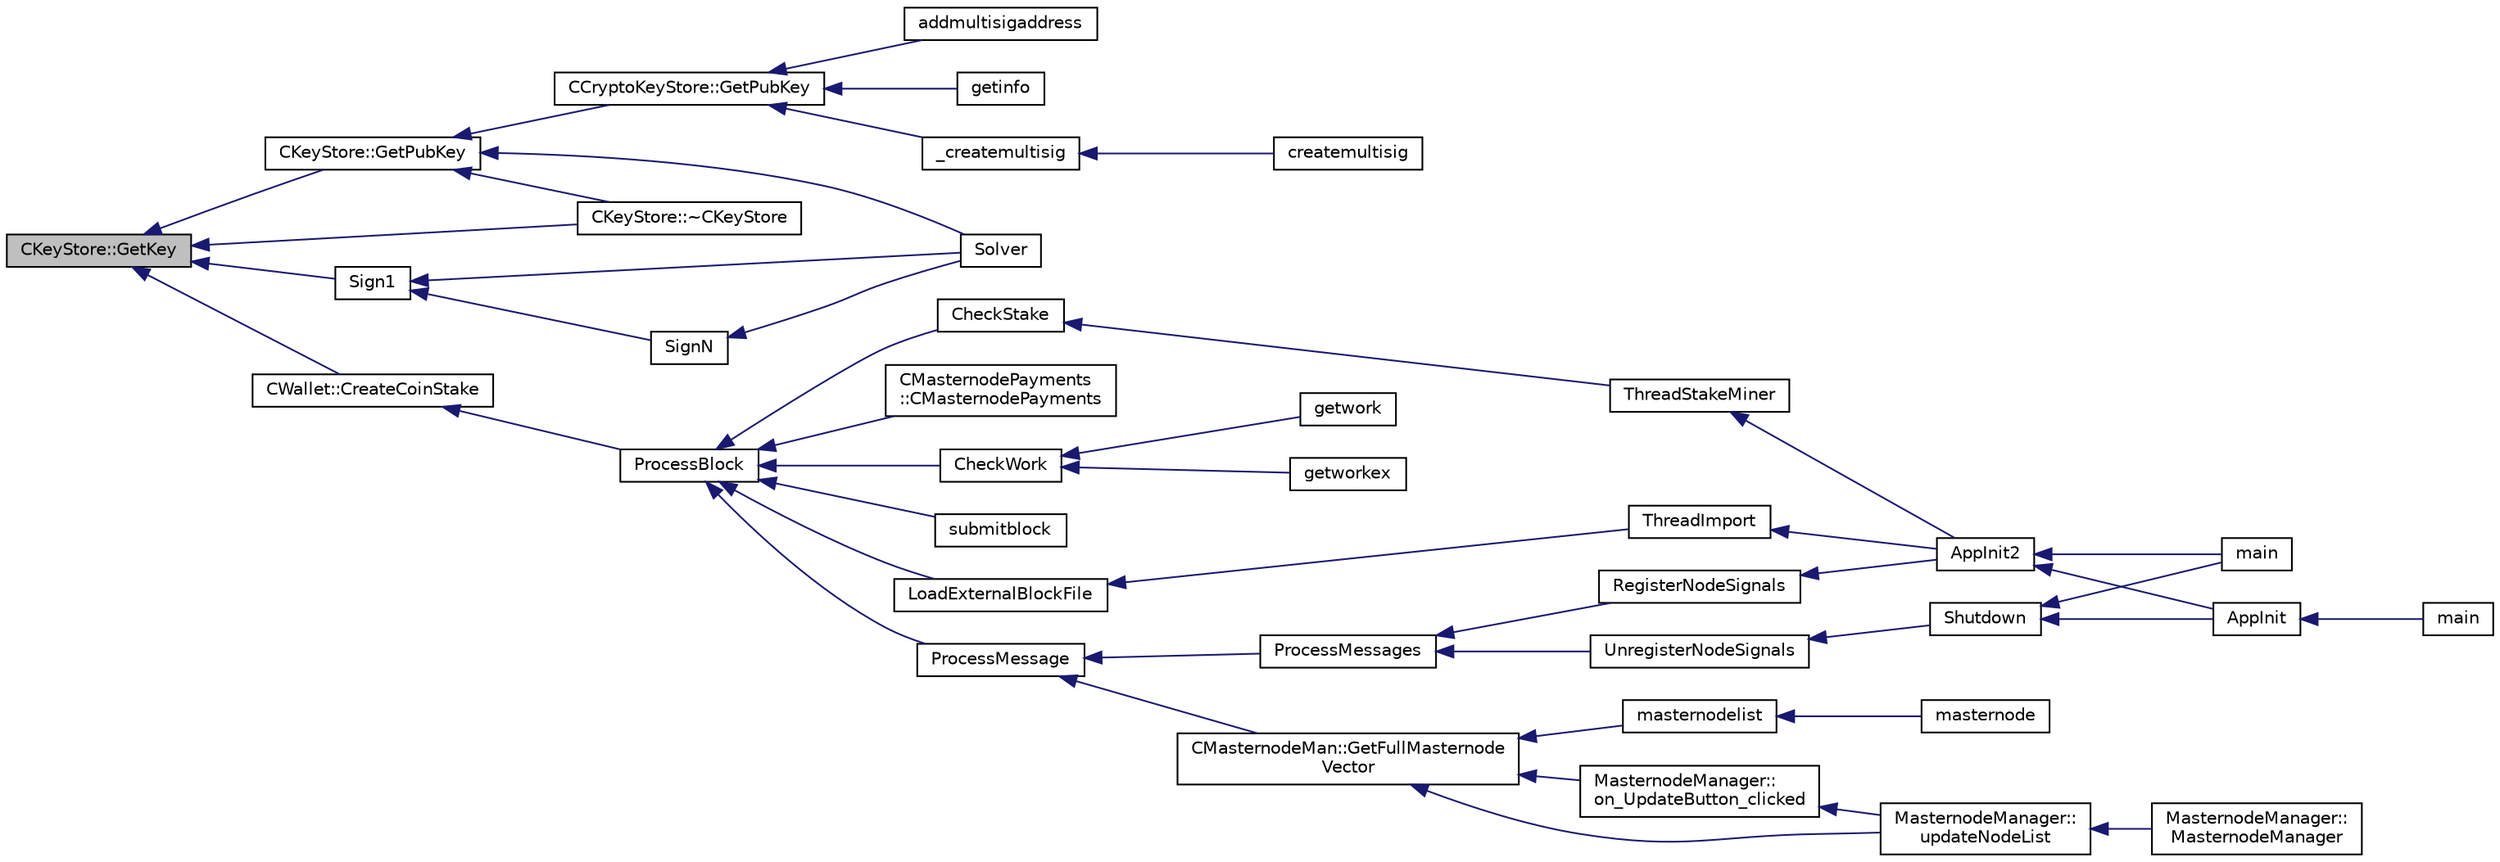 digraph "CKeyStore::GetKey"
{
  edge [fontname="Helvetica",fontsize="10",labelfontname="Helvetica",labelfontsize="10"];
  node [fontname="Helvetica",fontsize="10",shape=record];
  rankdir="LR";
  Node124 [label="CKeyStore::GetKey",height=0.2,width=0.4,color="black", fillcolor="grey75", style="filled", fontcolor="black"];
  Node124 -> Node125 [dir="back",color="midnightblue",fontsize="10",style="solid",fontname="Helvetica"];
  Node125 [label="CKeyStore::GetPubKey",height=0.2,width=0.4,color="black", fillcolor="white", style="filled",URL="$d0/dc3/class_c_key_store.html#ab83687ea4c9df138b21f6ec3e9809f42"];
  Node125 -> Node126 [dir="back",color="midnightblue",fontsize="10",style="solid",fontname="Helvetica"];
  Node126 [label="CCryptoKeyStore::GetPubKey",height=0.2,width=0.4,color="black", fillcolor="white", style="filled",URL="$db/dad/class_c_crypto_key_store.html#a20b474adfe6900bb36cd4fd6f9c31380"];
  Node126 -> Node127 [dir="back",color="midnightblue",fontsize="10",style="solid",fontname="Helvetica"];
  Node127 [label="getinfo",height=0.2,width=0.4,color="black", fillcolor="white", style="filled",URL="$db/d48/rpcmisc_8cpp.html#a70335b93783d51e48d276a1e08bd721a"];
  Node126 -> Node128 [dir="back",color="midnightblue",fontsize="10",style="solid",fontname="Helvetica"];
  Node128 [label="_createmultisig",height=0.2,width=0.4,color="black", fillcolor="white", style="filled",URL="$df/d1d/rpcwallet_8cpp.html#aca53a9372c92e81fc665cbdeb8fcdbc5"];
  Node128 -> Node129 [dir="back",color="midnightblue",fontsize="10",style="solid",fontname="Helvetica"];
  Node129 [label="createmultisig",height=0.2,width=0.4,color="black", fillcolor="white", style="filled",URL="$df/d1d/rpcwallet_8cpp.html#a10f145bcadd06025abb3b065e2fa7a84"];
  Node126 -> Node130 [dir="back",color="midnightblue",fontsize="10",style="solid",fontname="Helvetica"];
  Node130 [label="addmultisigaddress",height=0.2,width=0.4,color="black", fillcolor="white", style="filled",URL="$df/d1d/rpcwallet_8cpp.html#a01e8a83cbd4209f10c71719383d7ca2d"];
  Node125 -> Node131 [dir="back",color="midnightblue",fontsize="10",style="solid",fontname="Helvetica"];
  Node131 [label="CKeyStore::~CKeyStore",height=0.2,width=0.4,color="black", fillcolor="white", style="filled",URL="$d0/dc3/class_c_key_store.html#a9bfaef2bcd6effc467a96043f44044a0"];
  Node125 -> Node132 [dir="back",color="midnightblue",fontsize="10",style="solid",fontname="Helvetica"];
  Node132 [label="Solver",height=0.2,width=0.4,color="black", fillcolor="white", style="filled",URL="$de/d7f/script_8h.html#a8e31b29d5a654a570c493f7aa9c3abd9"];
  Node124 -> Node131 [dir="back",color="midnightblue",fontsize="10",style="solid",fontname="Helvetica"];
  Node124 -> Node133 [dir="back",color="midnightblue",fontsize="10",style="solid",fontname="Helvetica"];
  Node133 [label="Sign1",height=0.2,width=0.4,color="black", fillcolor="white", style="filled",URL="$dd/d0f/script_8cpp.html#a69a9e5f9a88e729142cf556292154f2f"];
  Node133 -> Node134 [dir="back",color="midnightblue",fontsize="10",style="solid",fontname="Helvetica"];
  Node134 [label="SignN",height=0.2,width=0.4,color="black", fillcolor="white", style="filled",URL="$dd/d0f/script_8cpp.html#a2230b054e152c344e60125bf7f994473"];
  Node134 -> Node132 [dir="back",color="midnightblue",fontsize="10",style="solid",fontname="Helvetica"];
  Node133 -> Node132 [dir="back",color="midnightblue",fontsize="10",style="solid",fontname="Helvetica"];
  Node124 -> Node135 [dir="back",color="midnightblue",fontsize="10",style="solid",fontname="Helvetica"];
  Node135 [label="CWallet::CreateCoinStake",height=0.2,width=0.4,color="black", fillcolor="white", style="filled",URL="$d2/de5/class_c_wallet.html#a644df129468440aa36f49ca3716a3c19"];
  Node135 -> Node136 [dir="back",color="midnightblue",fontsize="10",style="solid",fontname="Helvetica"];
  Node136 [label="ProcessBlock",height=0.2,width=0.4,color="black", fillcolor="white", style="filled",URL="$d4/dbf/main_8h.html#a7c8a7be3439bb5e1e40548a332a3cf29"];
  Node136 -> Node137 [dir="back",color="midnightblue",fontsize="10",style="solid",fontname="Helvetica"];
  Node137 [label="LoadExternalBlockFile",height=0.2,width=0.4,color="black", fillcolor="white", style="filled",URL="$df/d0a/main_8cpp.html#afbdbbb5a1b376748e5460cbcf644a9af"];
  Node137 -> Node138 [dir="back",color="midnightblue",fontsize="10",style="solid",fontname="Helvetica"];
  Node138 [label="ThreadImport",height=0.2,width=0.4,color="black", fillcolor="white", style="filled",URL="$d4/dbf/main_8h.html#a0189c34248cd89bbbe20d4d6045bd7c9"];
  Node138 -> Node139 [dir="back",color="midnightblue",fontsize="10",style="solid",fontname="Helvetica"];
  Node139 [label="AppInit2",height=0.2,width=0.4,color="black", fillcolor="white", style="filled",URL="$d8/dc0/init_8h.html#a1a4c1bfbf6ba1db77e988b89b9cadfd3",tooltip="Initialize ion. "];
  Node139 -> Node140 [dir="back",color="midnightblue",fontsize="10",style="solid",fontname="Helvetica"];
  Node140 [label="AppInit",height=0.2,width=0.4,color="black", fillcolor="white", style="filled",URL="$d4/d35/iond_8cpp.html#ac59316b767e6984e1285f0531275286b"];
  Node140 -> Node141 [dir="back",color="midnightblue",fontsize="10",style="solid",fontname="Helvetica"];
  Node141 [label="main",height=0.2,width=0.4,color="black", fillcolor="white", style="filled",URL="$d4/d35/iond_8cpp.html#a0ddf1224851353fc92bfbff6f499fa97"];
  Node139 -> Node142 [dir="back",color="midnightblue",fontsize="10",style="solid",fontname="Helvetica"];
  Node142 [label="main",height=0.2,width=0.4,color="black", fillcolor="white", style="filled",URL="$d5/d2d/ion_8cpp.html#a0ddf1224851353fc92bfbff6f499fa97"];
  Node136 -> Node143 [dir="back",color="midnightblue",fontsize="10",style="solid",fontname="Helvetica"];
  Node143 [label="ProcessMessage",height=0.2,width=0.4,color="black", fillcolor="white", style="filled",URL="$df/d0a/main_8cpp.html#a8ba92b1a4bce3c835e887a9073d17d8e"];
  Node143 -> Node144 [dir="back",color="midnightblue",fontsize="10",style="solid",fontname="Helvetica"];
  Node144 [label="ProcessMessages",height=0.2,width=0.4,color="black", fillcolor="white", style="filled",URL="$d4/dbf/main_8h.html#a196f9318f02448b85b28d612698934fd"];
  Node144 -> Node145 [dir="back",color="midnightblue",fontsize="10",style="solid",fontname="Helvetica"];
  Node145 [label="RegisterNodeSignals",height=0.2,width=0.4,color="black", fillcolor="white", style="filled",URL="$d4/dbf/main_8h.html#ab02615ff65f91d69f8d786ec900baa8a",tooltip="Register with a network node to receive its signals. "];
  Node145 -> Node139 [dir="back",color="midnightblue",fontsize="10",style="solid",fontname="Helvetica"];
  Node144 -> Node146 [dir="back",color="midnightblue",fontsize="10",style="solid",fontname="Helvetica"];
  Node146 [label="UnregisterNodeSignals",height=0.2,width=0.4,color="black", fillcolor="white", style="filled",URL="$d4/dbf/main_8h.html#a3ef0cc6e9d9d6435ee2a5569244d6ebd",tooltip="Unregister a network node. "];
  Node146 -> Node147 [dir="back",color="midnightblue",fontsize="10",style="solid",fontname="Helvetica"];
  Node147 [label="Shutdown",height=0.2,width=0.4,color="black", fillcolor="white", style="filled",URL="$d8/dc0/init_8h.html#ac5f038c2b480cf9ef5e19e3eba8dbaf9"];
  Node147 -> Node140 [dir="back",color="midnightblue",fontsize="10",style="solid",fontname="Helvetica"];
  Node147 -> Node142 [dir="back",color="midnightblue",fontsize="10",style="solid",fontname="Helvetica"];
  Node143 -> Node148 [dir="back",color="midnightblue",fontsize="10",style="solid",fontname="Helvetica"];
  Node148 [label="CMasternodeMan::GetFullMasternode\lVector",height=0.2,width=0.4,color="black", fillcolor="white", style="filled",URL="$dc/d6b/class_c_masternode_man.html#ab39e213a7601e1bef2eba1d5d63206f5"];
  Node148 -> Node149 [dir="back",color="midnightblue",fontsize="10",style="solid",fontname="Helvetica"];
  Node149 [label="MasternodeManager::\lupdateNodeList",height=0.2,width=0.4,color="black", fillcolor="white", style="filled",URL="$d9/d70/class_masternode_manager.html#a5485a8bd6ccf673027165cc1207dfae9"];
  Node149 -> Node150 [dir="back",color="midnightblue",fontsize="10",style="solid",fontname="Helvetica"];
  Node150 [label="MasternodeManager::\lMasternodeManager",height=0.2,width=0.4,color="black", fillcolor="white", style="filled",URL="$d9/d70/class_masternode_manager.html#ad18cb99065e056e6b791e2356de826bf"];
  Node148 -> Node151 [dir="back",color="midnightblue",fontsize="10",style="solid",fontname="Helvetica"];
  Node151 [label="MasternodeManager::\lon_UpdateButton_clicked",height=0.2,width=0.4,color="black", fillcolor="white", style="filled",URL="$d9/d70/class_masternode_manager.html#ae8d07b4d869e3eb09fe1be445eff0430"];
  Node151 -> Node149 [dir="back",color="midnightblue",fontsize="10",style="solid",fontname="Helvetica"];
  Node148 -> Node152 [dir="back",color="midnightblue",fontsize="10",style="solid",fontname="Helvetica"];
  Node152 [label="masternodelist",height=0.2,width=0.4,color="black", fillcolor="white", style="filled",URL="$d5/d6b/rpcstashedsend_8cpp.html#a3a7ed7e37f21eb2912afc6e776f7236c"];
  Node152 -> Node153 [dir="back",color="midnightblue",fontsize="10",style="solid",fontname="Helvetica"];
  Node153 [label="masternode",height=0.2,width=0.4,color="black", fillcolor="white", style="filled",URL="$d5/d6b/rpcstashedsend_8cpp.html#a30609e443aeb47c29ed0878d16b1b5e1"];
  Node136 -> Node154 [dir="back",color="midnightblue",fontsize="10",style="solid",fontname="Helvetica"];
  Node154 [label="CMasternodePayments\l::CMasternodePayments",height=0.2,width=0.4,color="black", fillcolor="white", style="filled",URL="$dc/d9a/class_c_masternode_payments.html#a4b9454f265a927528c881716e7649973"];
  Node136 -> Node155 [dir="back",color="midnightblue",fontsize="10",style="solid",fontname="Helvetica"];
  Node155 [label="CheckWork",height=0.2,width=0.4,color="black", fillcolor="white", style="filled",URL="$de/d13/miner_8h.html#aadd8a05aa6d8fae1c0f4daa5e971a12a",tooltip="Check mined proof-of-work block. "];
  Node155 -> Node156 [dir="back",color="midnightblue",fontsize="10",style="solid",fontname="Helvetica"];
  Node156 [label="getworkex",height=0.2,width=0.4,color="black", fillcolor="white", style="filled",URL="$d4/ddd/rpcmining_8cpp.html#aa40f86dc468a3f2ef4a3bba99e20a069"];
  Node155 -> Node157 [dir="back",color="midnightblue",fontsize="10",style="solid",fontname="Helvetica"];
  Node157 [label="getwork",height=0.2,width=0.4,color="black", fillcolor="white", style="filled",URL="$d4/ddd/rpcmining_8cpp.html#a356be62c93d38267a7da9e1cb644d547"];
  Node136 -> Node158 [dir="back",color="midnightblue",fontsize="10",style="solid",fontname="Helvetica"];
  Node158 [label="CheckStake",height=0.2,width=0.4,color="black", fillcolor="white", style="filled",URL="$de/d13/miner_8h.html#a68be4bcfa03b86095641eac5ca996fed",tooltip="Check mined proof-of-stake block. "];
  Node158 -> Node159 [dir="back",color="midnightblue",fontsize="10",style="solid",fontname="Helvetica"];
  Node159 [label="ThreadStakeMiner",height=0.2,width=0.4,color="black", fillcolor="white", style="filled",URL="$d6/de3/miner_8cpp.html#a31faece5ef0e403969b3d3debd79b352"];
  Node159 -> Node139 [dir="back",color="midnightblue",fontsize="10",style="solid",fontname="Helvetica"];
  Node136 -> Node160 [dir="back",color="midnightblue",fontsize="10",style="solid",fontname="Helvetica"];
  Node160 [label="submitblock",height=0.2,width=0.4,color="black", fillcolor="white", style="filled",URL="$d4/ddd/rpcmining_8cpp.html#a6fc1aa077add8cb1c74207056616134d"];
}
